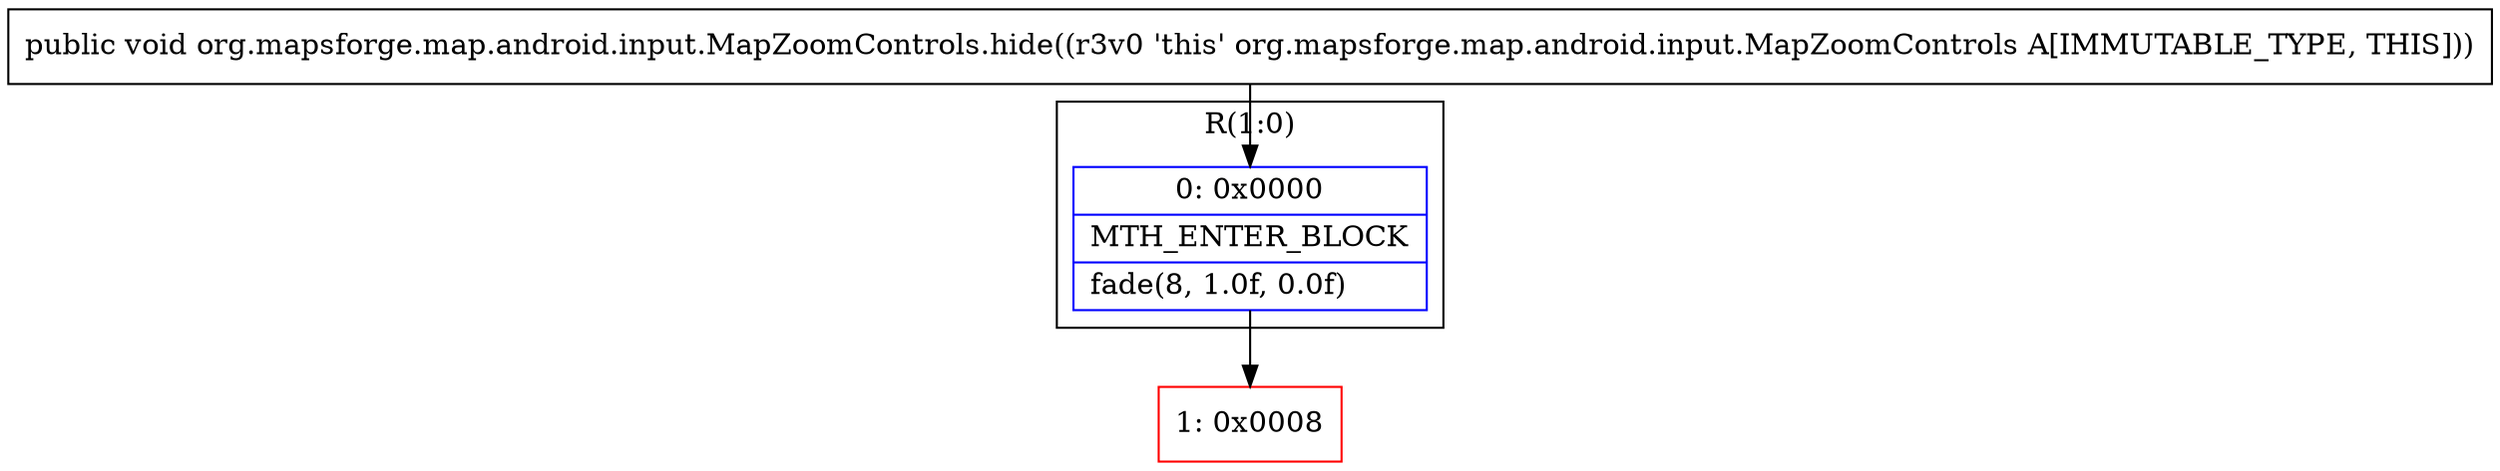 digraph "CFG fororg.mapsforge.map.android.input.MapZoomControls.hide()V" {
subgraph cluster_Region_129745040 {
label = "R(1:0)";
node [shape=record,color=blue];
Node_0 [shape=record,label="{0\:\ 0x0000|MTH_ENTER_BLOCK\l|fade(8, 1.0f, 0.0f)\l}"];
}
Node_1 [shape=record,color=red,label="{1\:\ 0x0008}"];
MethodNode[shape=record,label="{public void org.mapsforge.map.android.input.MapZoomControls.hide((r3v0 'this' org.mapsforge.map.android.input.MapZoomControls A[IMMUTABLE_TYPE, THIS])) }"];
MethodNode -> Node_0;
Node_0 -> Node_1;
}

